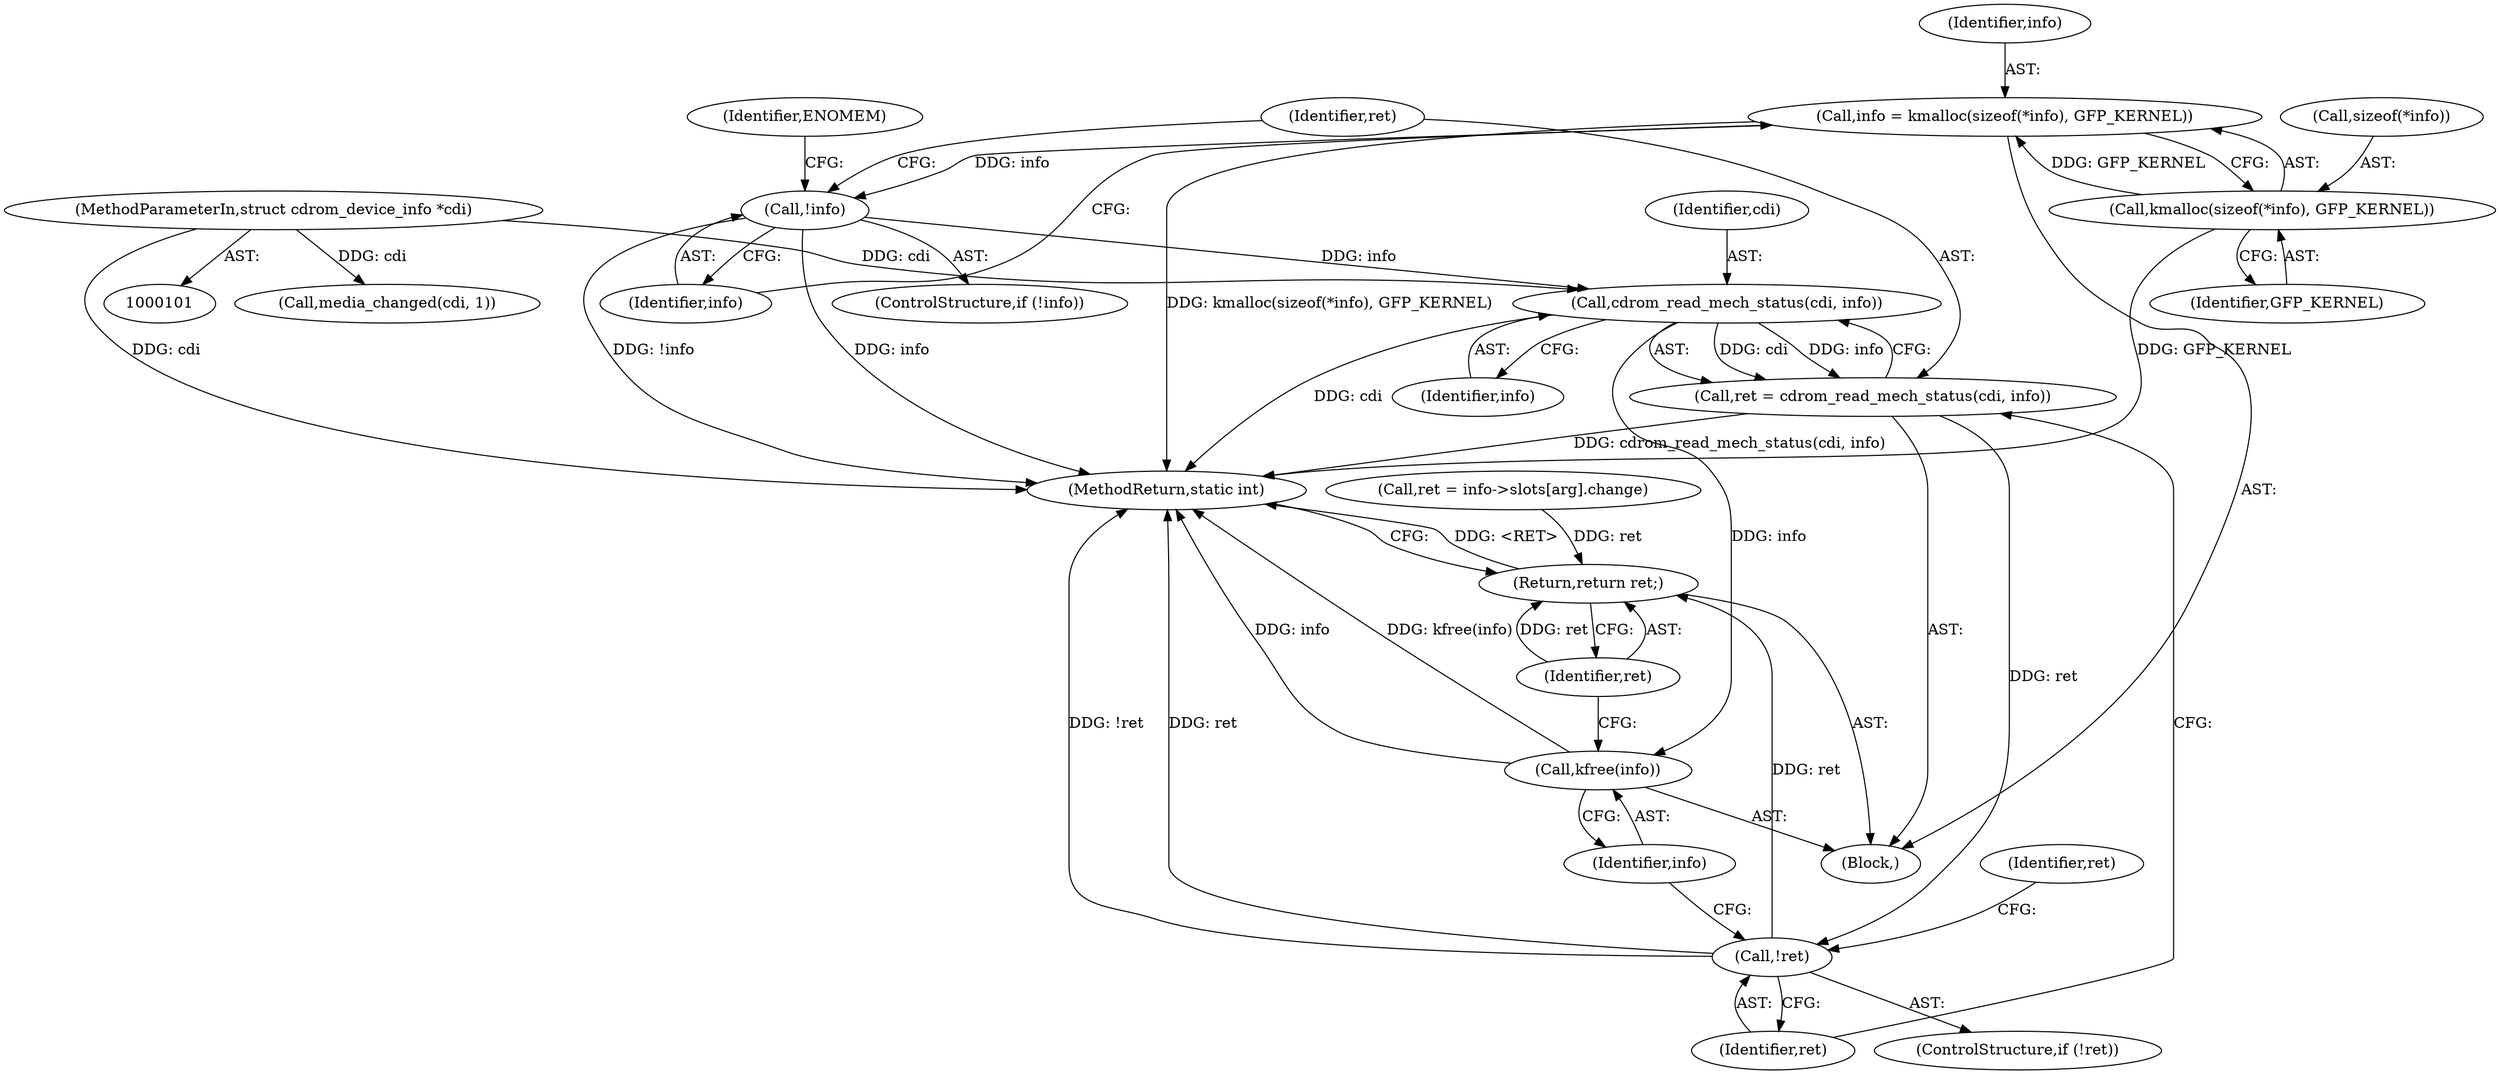 digraph "0_linux_9de4ee40547fd315d4a0ed1dd15a2fa3559ad707@API" {
"1000153" [label="(Call,cdrom_read_mech_status(cdi, info))"];
"1000102" [label="(MethodParameterIn,struct cdrom_device_info *cdi)"];
"1000146" [label="(Call,!info)"];
"1000138" [label="(Call,info = kmalloc(sizeof(*info), GFP_KERNEL))"];
"1000140" [label="(Call,kmalloc(sizeof(*info), GFP_KERNEL))"];
"1000151" [label="(Call,ret = cdrom_read_mech_status(cdi, info))"];
"1000157" [label="(Call,!ret)"];
"1000170" [label="(Return,return ret;)"];
"1000168" [label="(Call,kfree(info))"];
"1000154" [label="(Identifier,cdi)"];
"1000168" [label="(Call,kfree(info))"];
"1000138" [label="(Call,info = kmalloc(sizeof(*info), GFP_KERNEL))"];
"1000155" [label="(Identifier,info)"];
"1000169" [label="(Identifier,info)"];
"1000139" [label="(Identifier,info)"];
"1000170" [label="(Return,return ret;)"];
"1000171" [label="(Identifier,ret)"];
"1000152" [label="(Identifier,ret)"];
"1000159" [label="(Call,ret = info->slots[arg].change)"];
"1000140" [label="(Call,kmalloc(sizeof(*info), GFP_KERNEL))"];
"1000145" [label="(ControlStructure,if (!info))"];
"1000151" [label="(Call,ret = cdrom_read_mech_status(cdi, info))"];
"1000104" [label="(Block,)"];
"1000153" [label="(Call,cdrom_read_mech_status(cdi, info))"];
"1000144" [label="(Identifier,GFP_KERNEL)"];
"1000150" [label="(Identifier,ENOMEM)"];
"1000160" [label="(Identifier,ret)"];
"1000146" [label="(Call,!info)"];
"1000141" [label="(Call,sizeof(*info))"];
"1000156" [label="(ControlStructure,if (!ret))"];
"1000158" [label="(Identifier,ret)"];
"1000147" [label="(Identifier,info)"];
"1000126" [label="(Call,media_changed(cdi, 1))"];
"1000157" [label="(Call,!ret)"];
"1000102" [label="(MethodParameterIn,struct cdrom_device_info *cdi)"];
"1000172" [label="(MethodReturn,static int)"];
"1000153" -> "1000151"  [label="AST: "];
"1000153" -> "1000155"  [label="CFG: "];
"1000154" -> "1000153"  [label="AST: "];
"1000155" -> "1000153"  [label="AST: "];
"1000151" -> "1000153"  [label="CFG: "];
"1000153" -> "1000172"  [label="DDG: cdi"];
"1000153" -> "1000151"  [label="DDG: cdi"];
"1000153" -> "1000151"  [label="DDG: info"];
"1000102" -> "1000153"  [label="DDG: cdi"];
"1000146" -> "1000153"  [label="DDG: info"];
"1000153" -> "1000168"  [label="DDG: info"];
"1000102" -> "1000101"  [label="AST: "];
"1000102" -> "1000172"  [label="DDG: cdi"];
"1000102" -> "1000126"  [label="DDG: cdi"];
"1000146" -> "1000145"  [label="AST: "];
"1000146" -> "1000147"  [label="CFG: "];
"1000147" -> "1000146"  [label="AST: "];
"1000150" -> "1000146"  [label="CFG: "];
"1000152" -> "1000146"  [label="CFG: "];
"1000146" -> "1000172"  [label="DDG: !info"];
"1000146" -> "1000172"  [label="DDG: info"];
"1000138" -> "1000146"  [label="DDG: info"];
"1000138" -> "1000104"  [label="AST: "];
"1000138" -> "1000140"  [label="CFG: "];
"1000139" -> "1000138"  [label="AST: "];
"1000140" -> "1000138"  [label="AST: "];
"1000147" -> "1000138"  [label="CFG: "];
"1000138" -> "1000172"  [label="DDG: kmalloc(sizeof(*info), GFP_KERNEL)"];
"1000140" -> "1000138"  [label="DDG: GFP_KERNEL"];
"1000140" -> "1000144"  [label="CFG: "];
"1000141" -> "1000140"  [label="AST: "];
"1000144" -> "1000140"  [label="AST: "];
"1000140" -> "1000172"  [label="DDG: GFP_KERNEL"];
"1000151" -> "1000104"  [label="AST: "];
"1000152" -> "1000151"  [label="AST: "];
"1000158" -> "1000151"  [label="CFG: "];
"1000151" -> "1000172"  [label="DDG: cdrom_read_mech_status(cdi, info)"];
"1000151" -> "1000157"  [label="DDG: ret"];
"1000157" -> "1000156"  [label="AST: "];
"1000157" -> "1000158"  [label="CFG: "];
"1000158" -> "1000157"  [label="AST: "];
"1000160" -> "1000157"  [label="CFG: "];
"1000169" -> "1000157"  [label="CFG: "];
"1000157" -> "1000172"  [label="DDG: !ret"];
"1000157" -> "1000172"  [label="DDG: ret"];
"1000157" -> "1000170"  [label="DDG: ret"];
"1000170" -> "1000104"  [label="AST: "];
"1000170" -> "1000171"  [label="CFG: "];
"1000171" -> "1000170"  [label="AST: "];
"1000172" -> "1000170"  [label="CFG: "];
"1000170" -> "1000172"  [label="DDG: <RET>"];
"1000171" -> "1000170"  [label="DDG: ret"];
"1000159" -> "1000170"  [label="DDG: ret"];
"1000168" -> "1000104"  [label="AST: "];
"1000168" -> "1000169"  [label="CFG: "];
"1000169" -> "1000168"  [label="AST: "];
"1000171" -> "1000168"  [label="CFG: "];
"1000168" -> "1000172"  [label="DDG: info"];
"1000168" -> "1000172"  [label="DDG: kfree(info)"];
}
